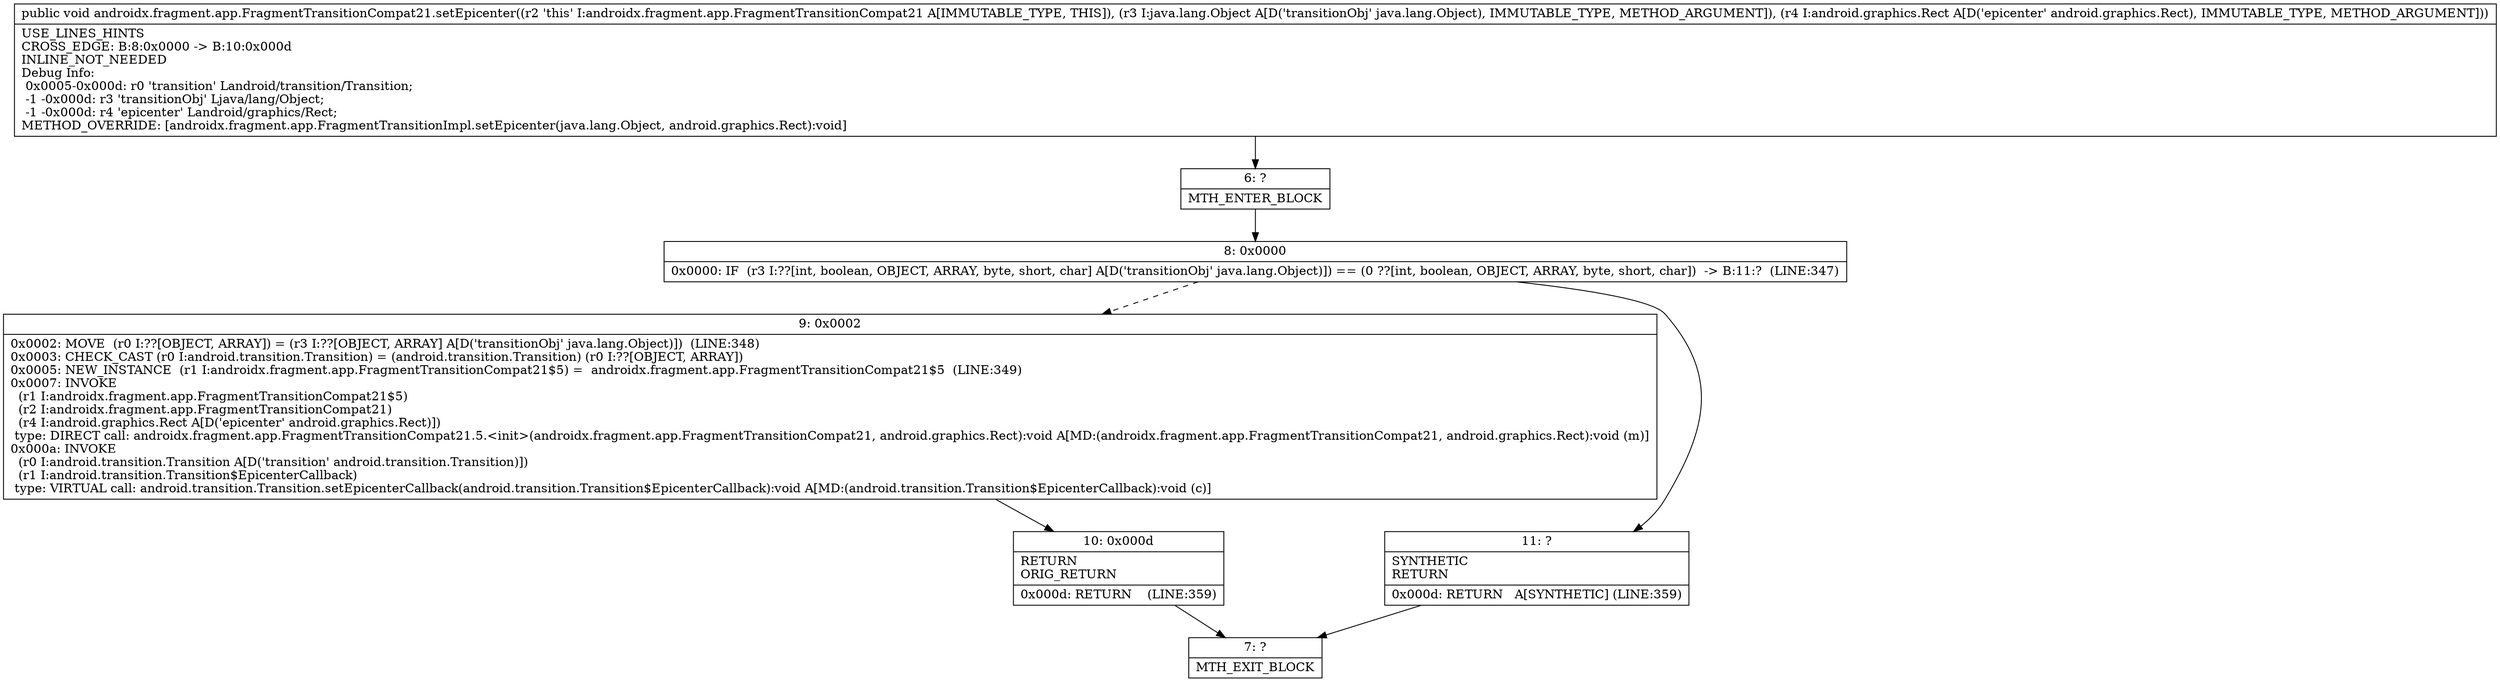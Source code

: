 digraph "CFG forandroidx.fragment.app.FragmentTransitionCompat21.setEpicenter(Ljava\/lang\/Object;Landroid\/graphics\/Rect;)V" {
Node_6 [shape=record,label="{6\:\ ?|MTH_ENTER_BLOCK\l}"];
Node_8 [shape=record,label="{8\:\ 0x0000|0x0000: IF  (r3 I:??[int, boolean, OBJECT, ARRAY, byte, short, char] A[D('transitionObj' java.lang.Object)]) == (0 ??[int, boolean, OBJECT, ARRAY, byte, short, char])  \-\> B:11:?  (LINE:347)\l}"];
Node_9 [shape=record,label="{9\:\ 0x0002|0x0002: MOVE  (r0 I:??[OBJECT, ARRAY]) = (r3 I:??[OBJECT, ARRAY] A[D('transitionObj' java.lang.Object)])  (LINE:348)\l0x0003: CHECK_CAST (r0 I:android.transition.Transition) = (android.transition.Transition) (r0 I:??[OBJECT, ARRAY]) \l0x0005: NEW_INSTANCE  (r1 I:androidx.fragment.app.FragmentTransitionCompat21$5) =  androidx.fragment.app.FragmentTransitionCompat21$5  (LINE:349)\l0x0007: INVOKE  \l  (r1 I:androidx.fragment.app.FragmentTransitionCompat21$5)\l  (r2 I:androidx.fragment.app.FragmentTransitionCompat21)\l  (r4 I:android.graphics.Rect A[D('epicenter' android.graphics.Rect)])\l type: DIRECT call: androidx.fragment.app.FragmentTransitionCompat21.5.\<init\>(androidx.fragment.app.FragmentTransitionCompat21, android.graphics.Rect):void A[MD:(androidx.fragment.app.FragmentTransitionCompat21, android.graphics.Rect):void (m)]\l0x000a: INVOKE  \l  (r0 I:android.transition.Transition A[D('transition' android.transition.Transition)])\l  (r1 I:android.transition.Transition$EpicenterCallback)\l type: VIRTUAL call: android.transition.Transition.setEpicenterCallback(android.transition.Transition$EpicenterCallback):void A[MD:(android.transition.Transition$EpicenterCallback):void (c)]\l}"];
Node_10 [shape=record,label="{10\:\ 0x000d|RETURN\lORIG_RETURN\l|0x000d: RETURN    (LINE:359)\l}"];
Node_7 [shape=record,label="{7\:\ ?|MTH_EXIT_BLOCK\l}"];
Node_11 [shape=record,label="{11\:\ ?|SYNTHETIC\lRETURN\l|0x000d: RETURN   A[SYNTHETIC] (LINE:359)\l}"];
MethodNode[shape=record,label="{public void androidx.fragment.app.FragmentTransitionCompat21.setEpicenter((r2 'this' I:androidx.fragment.app.FragmentTransitionCompat21 A[IMMUTABLE_TYPE, THIS]), (r3 I:java.lang.Object A[D('transitionObj' java.lang.Object), IMMUTABLE_TYPE, METHOD_ARGUMENT]), (r4 I:android.graphics.Rect A[D('epicenter' android.graphics.Rect), IMMUTABLE_TYPE, METHOD_ARGUMENT]))  | USE_LINES_HINTS\lCROSS_EDGE: B:8:0x0000 \-\> B:10:0x000d\lINLINE_NOT_NEEDED\lDebug Info:\l  0x0005\-0x000d: r0 'transition' Landroid\/transition\/Transition;\l  \-1 \-0x000d: r3 'transitionObj' Ljava\/lang\/Object;\l  \-1 \-0x000d: r4 'epicenter' Landroid\/graphics\/Rect;\lMETHOD_OVERRIDE: [androidx.fragment.app.FragmentTransitionImpl.setEpicenter(java.lang.Object, android.graphics.Rect):void]\l}"];
MethodNode -> Node_6;Node_6 -> Node_8;
Node_8 -> Node_9[style=dashed];
Node_8 -> Node_11;
Node_9 -> Node_10;
Node_10 -> Node_7;
Node_11 -> Node_7;
}

